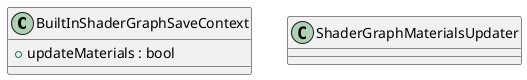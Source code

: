 @startuml
class BuiltInShaderGraphSaveContext {
    + updateMaterials : bool
}
class ShaderGraphMaterialsUpdater {
}
@enduml
